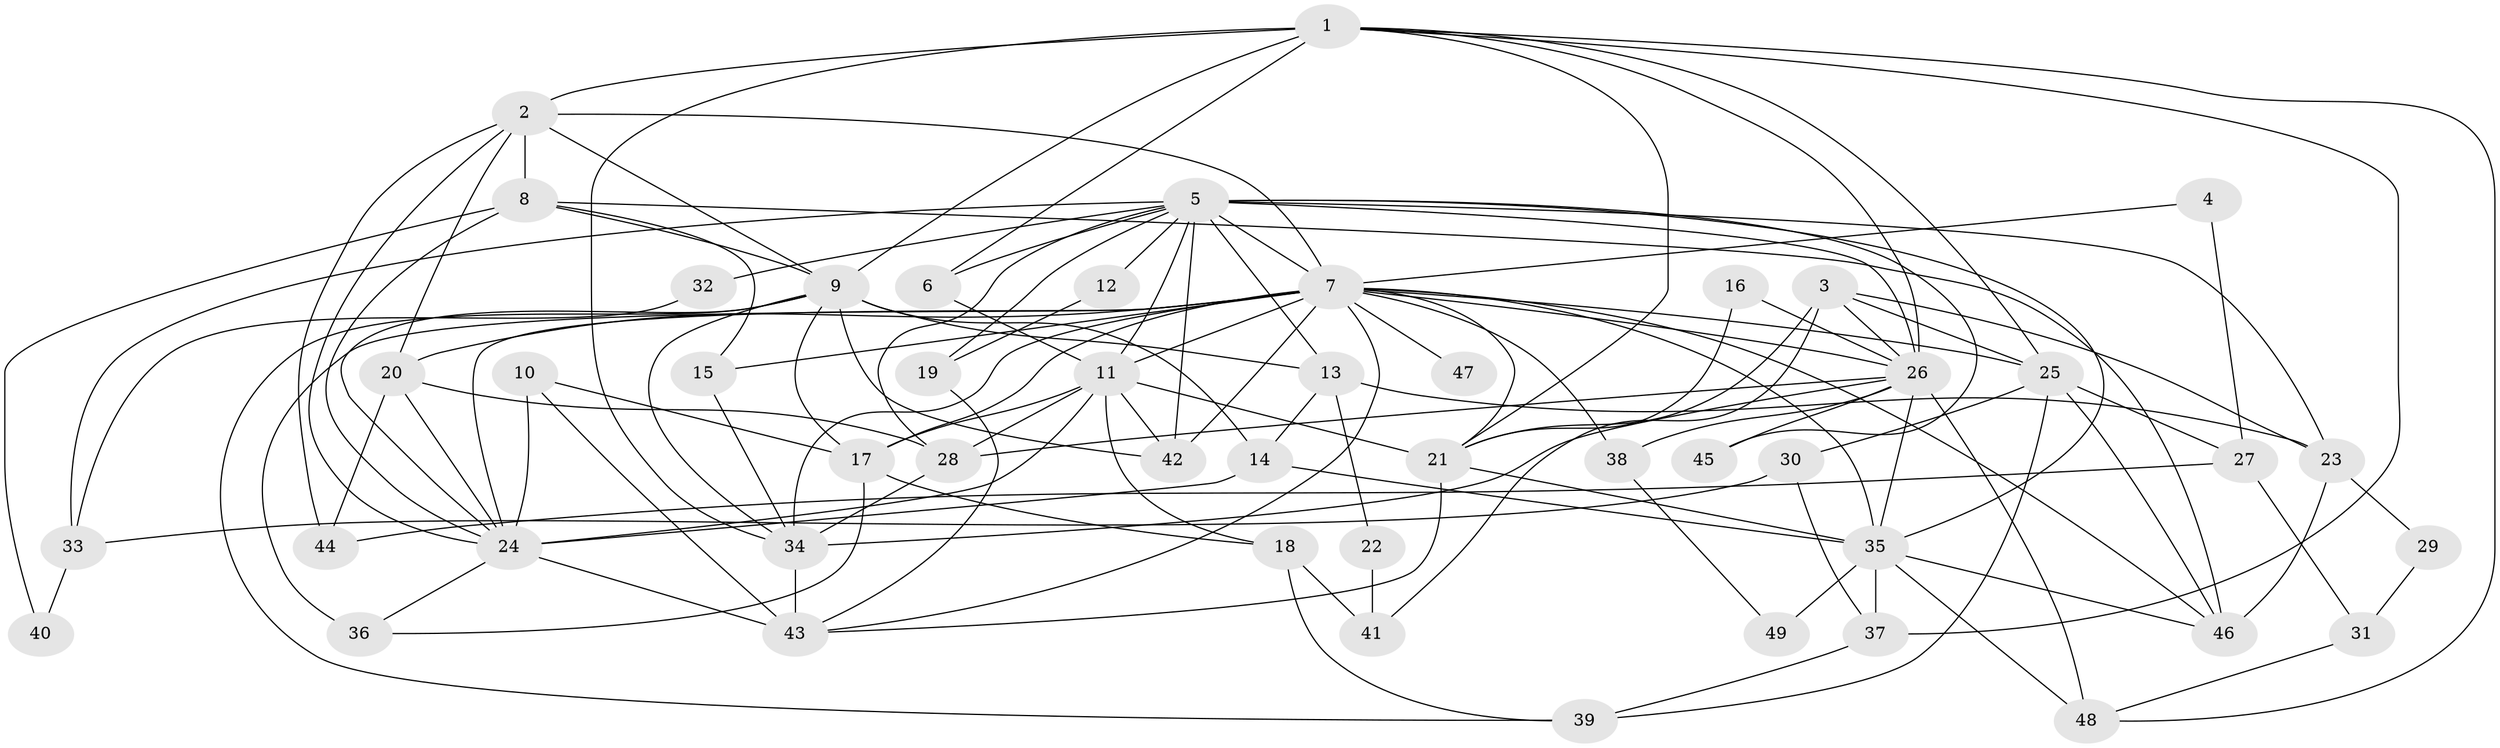 // original degree distribution, {2: 0.1836734693877551, 5: 0.17346938775510204, 6: 0.1326530612244898, 4: 0.21428571428571427, 7: 0.030612244897959183, 3: 0.24489795918367346, 8: 0.02040816326530612}
// Generated by graph-tools (version 1.1) at 2025/36/03/09/25 02:36:10]
// undirected, 49 vertices, 124 edges
graph export_dot {
graph [start="1"]
  node [color=gray90,style=filled];
  1;
  2;
  3;
  4;
  5;
  6;
  7;
  8;
  9;
  10;
  11;
  12;
  13;
  14;
  15;
  16;
  17;
  18;
  19;
  20;
  21;
  22;
  23;
  24;
  25;
  26;
  27;
  28;
  29;
  30;
  31;
  32;
  33;
  34;
  35;
  36;
  37;
  38;
  39;
  40;
  41;
  42;
  43;
  44;
  45;
  46;
  47;
  48;
  49;
  1 -- 2 [weight=1.0];
  1 -- 6 [weight=1.0];
  1 -- 9 [weight=3.0];
  1 -- 21 [weight=1.0];
  1 -- 25 [weight=1.0];
  1 -- 26 [weight=1.0];
  1 -- 34 [weight=1.0];
  1 -- 37 [weight=2.0];
  1 -- 48 [weight=1.0];
  2 -- 7 [weight=1.0];
  2 -- 8 [weight=1.0];
  2 -- 9 [weight=2.0];
  2 -- 20 [weight=1.0];
  2 -- 24 [weight=1.0];
  2 -- 44 [weight=1.0];
  3 -- 21 [weight=2.0];
  3 -- 23 [weight=1.0];
  3 -- 25 [weight=1.0];
  3 -- 26 [weight=1.0];
  3 -- 41 [weight=1.0];
  4 -- 7 [weight=1.0];
  4 -- 27 [weight=1.0];
  5 -- 6 [weight=1.0];
  5 -- 7 [weight=1.0];
  5 -- 11 [weight=1.0];
  5 -- 12 [weight=1.0];
  5 -- 13 [weight=1.0];
  5 -- 19 [weight=1.0];
  5 -- 23 [weight=1.0];
  5 -- 26 [weight=1.0];
  5 -- 28 [weight=1.0];
  5 -- 32 [weight=1.0];
  5 -- 33 [weight=1.0];
  5 -- 35 [weight=1.0];
  5 -- 42 [weight=1.0];
  5 -- 45 [weight=1.0];
  6 -- 11 [weight=2.0];
  7 -- 11 [weight=3.0];
  7 -- 15 [weight=1.0];
  7 -- 17 [weight=1.0];
  7 -- 20 [weight=1.0];
  7 -- 21 [weight=1.0];
  7 -- 24 [weight=1.0];
  7 -- 25 [weight=1.0];
  7 -- 26 [weight=1.0];
  7 -- 34 [weight=1.0];
  7 -- 35 [weight=1.0];
  7 -- 36 [weight=2.0];
  7 -- 38 [weight=1.0];
  7 -- 42 [weight=1.0];
  7 -- 43 [weight=1.0];
  7 -- 46 [weight=1.0];
  7 -- 47 [weight=2.0];
  8 -- 9 [weight=1.0];
  8 -- 15 [weight=1.0];
  8 -- 24 [weight=1.0];
  8 -- 40 [weight=1.0];
  8 -- 46 [weight=1.0];
  9 -- 13 [weight=1.0];
  9 -- 14 [weight=1.0];
  9 -- 17 [weight=1.0];
  9 -- 24 [weight=1.0];
  9 -- 34 [weight=1.0];
  9 -- 39 [weight=1.0];
  9 -- 42 [weight=1.0];
  10 -- 17 [weight=1.0];
  10 -- 24 [weight=1.0];
  10 -- 43 [weight=1.0];
  11 -- 17 [weight=1.0];
  11 -- 18 [weight=2.0];
  11 -- 21 [weight=2.0];
  11 -- 24 [weight=1.0];
  11 -- 28 [weight=2.0];
  11 -- 42 [weight=1.0];
  12 -- 19 [weight=1.0];
  13 -- 14 [weight=1.0];
  13 -- 22 [weight=1.0];
  13 -- 23 [weight=1.0];
  14 -- 24 [weight=1.0];
  14 -- 35 [weight=1.0];
  15 -- 34 [weight=1.0];
  16 -- 21 [weight=1.0];
  16 -- 26 [weight=1.0];
  17 -- 18 [weight=1.0];
  17 -- 36 [weight=1.0];
  18 -- 39 [weight=1.0];
  18 -- 41 [weight=1.0];
  19 -- 43 [weight=1.0];
  20 -- 24 [weight=1.0];
  20 -- 28 [weight=1.0];
  20 -- 44 [weight=1.0];
  21 -- 35 [weight=1.0];
  21 -- 43 [weight=1.0];
  22 -- 41 [weight=1.0];
  23 -- 29 [weight=1.0];
  23 -- 46 [weight=1.0];
  24 -- 36 [weight=1.0];
  24 -- 43 [weight=2.0];
  25 -- 27 [weight=1.0];
  25 -- 30 [weight=1.0];
  25 -- 39 [weight=1.0];
  25 -- 46 [weight=1.0];
  26 -- 28 [weight=1.0];
  26 -- 34 [weight=2.0];
  26 -- 35 [weight=1.0];
  26 -- 38 [weight=1.0];
  26 -- 45 [weight=1.0];
  26 -- 48 [weight=2.0];
  27 -- 31 [weight=1.0];
  27 -- 44 [weight=1.0];
  28 -- 34 [weight=1.0];
  29 -- 31 [weight=1.0];
  30 -- 33 [weight=1.0];
  30 -- 37 [weight=1.0];
  31 -- 48 [weight=1.0];
  32 -- 33 [weight=1.0];
  33 -- 40 [weight=1.0];
  34 -- 43 [weight=1.0];
  35 -- 37 [weight=2.0];
  35 -- 46 [weight=1.0];
  35 -- 48 [weight=1.0];
  35 -- 49 [weight=1.0];
  37 -- 39 [weight=1.0];
  38 -- 49 [weight=1.0];
}
